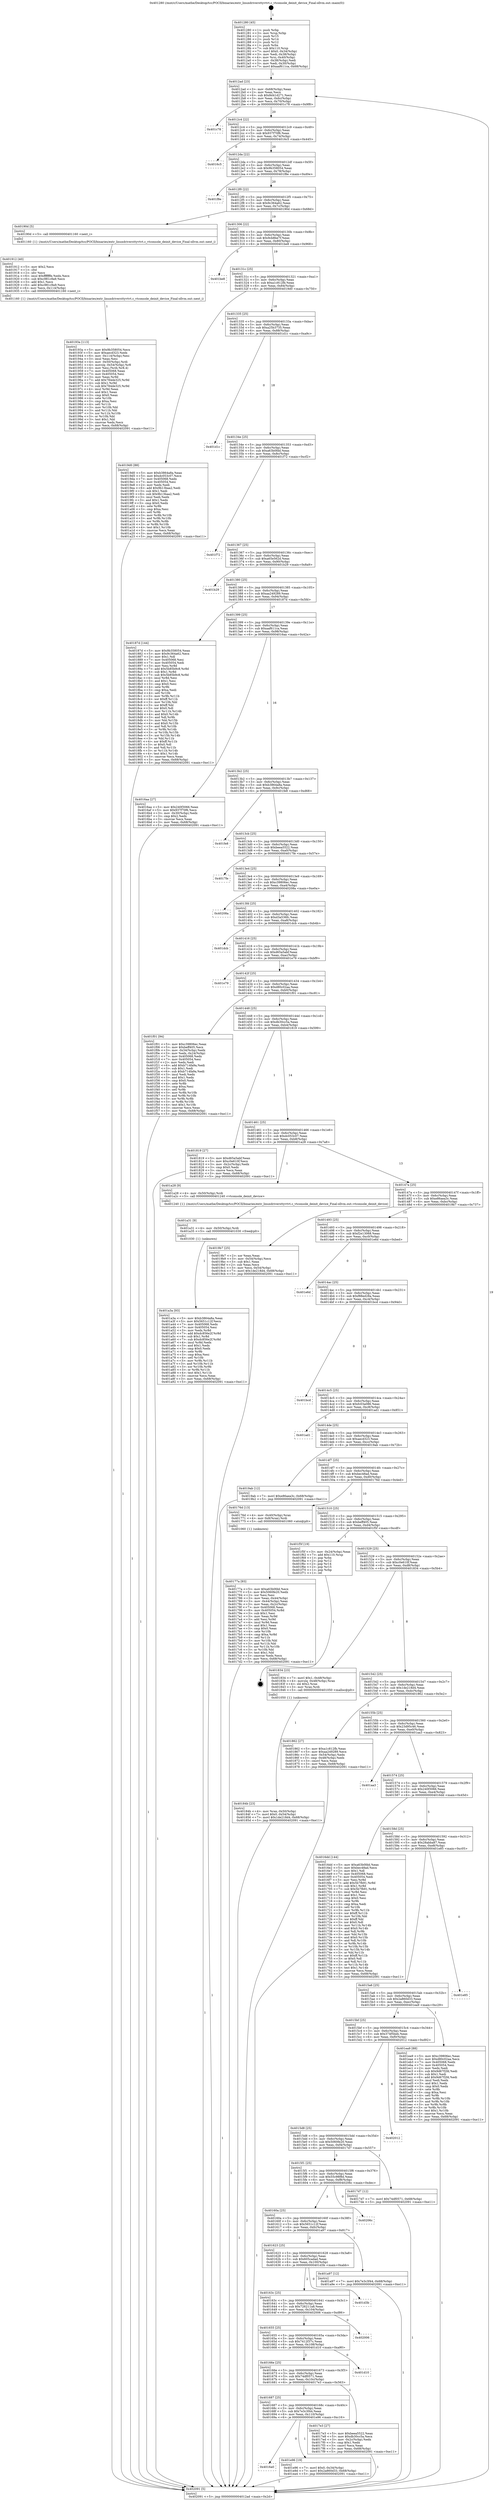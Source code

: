 digraph "0x401280" {
  label = "0x401280 (/mnt/c/Users/mathe/Desktop/tcc/POCII/binaries/extr_linuxdriversttyvtvt.c_vtconsole_deinit_device_Final-ollvm.out::main(0))"
  labelloc = "t"
  node[shape=record]

  Entry [label="",width=0.3,height=0.3,shape=circle,fillcolor=black,style=filled]
  "0x4012ad" [label="{
     0x4012ad [23]\l
     | [instrs]\l
     &nbsp;&nbsp;0x4012ad \<+3\>: mov -0x68(%rbp),%eax\l
     &nbsp;&nbsp;0x4012b0 \<+2\>: mov %eax,%ecx\l
     &nbsp;&nbsp;0x4012b2 \<+6\>: sub $0x8d41d271,%ecx\l
     &nbsp;&nbsp;0x4012b8 \<+3\>: mov %eax,-0x6c(%rbp)\l
     &nbsp;&nbsp;0x4012bb \<+3\>: mov %ecx,-0x70(%rbp)\l
     &nbsp;&nbsp;0x4012be \<+6\>: je 0000000000401c78 \<main+0x9f8\>\l
  }"]
  "0x401c78" [label="{
     0x401c78\l
  }", style=dashed]
  "0x4012c4" [label="{
     0x4012c4 [22]\l
     | [instrs]\l
     &nbsp;&nbsp;0x4012c4 \<+5\>: jmp 00000000004012c9 \<main+0x49\>\l
     &nbsp;&nbsp;0x4012c9 \<+3\>: mov -0x6c(%rbp),%eax\l
     &nbsp;&nbsp;0x4012cc \<+5\>: sub $0x937f70f6,%eax\l
     &nbsp;&nbsp;0x4012d1 \<+3\>: mov %eax,-0x74(%rbp)\l
     &nbsp;&nbsp;0x4012d4 \<+6\>: je 00000000004016c5 \<main+0x445\>\l
  }"]
  Exit [label="",width=0.3,height=0.3,shape=circle,fillcolor=black,style=filled,peripheries=2]
  "0x4016c5" [label="{
     0x4016c5\l
  }", style=dashed]
  "0x4012da" [label="{
     0x4012da [22]\l
     | [instrs]\l
     &nbsp;&nbsp;0x4012da \<+5\>: jmp 00000000004012df \<main+0x5f\>\l
     &nbsp;&nbsp;0x4012df \<+3\>: mov -0x6c(%rbp),%eax\l
     &nbsp;&nbsp;0x4012e2 \<+5\>: sub $0x9b358054,%eax\l
     &nbsp;&nbsp;0x4012e7 \<+3\>: mov %eax,-0x78(%rbp)\l
     &nbsp;&nbsp;0x4012ea \<+6\>: je 0000000000401f8e \<main+0xd0e\>\l
  }"]
  "0x4016a0" [label="{
     0x4016a0\l
  }", style=dashed]
  "0x401f8e" [label="{
     0x401f8e\l
  }", style=dashed]
  "0x4012f0" [label="{
     0x4012f0 [22]\l
     | [instrs]\l
     &nbsp;&nbsp;0x4012f0 \<+5\>: jmp 00000000004012f5 \<main+0x75\>\l
     &nbsp;&nbsp;0x4012f5 \<+3\>: mov -0x6c(%rbp),%eax\l
     &nbsp;&nbsp;0x4012f8 \<+5\>: sub $0x9c364a62,%eax\l
     &nbsp;&nbsp;0x4012fd \<+3\>: mov %eax,-0x7c(%rbp)\l
     &nbsp;&nbsp;0x401300 \<+6\>: je 000000000040190d \<main+0x68d\>\l
  }"]
  "0x401e96" [label="{
     0x401e96 [19]\l
     | [instrs]\l
     &nbsp;&nbsp;0x401e96 \<+7\>: movl $0x0,-0x34(%rbp)\l
     &nbsp;&nbsp;0x401e9d \<+7\>: movl $0x2a860d33,-0x68(%rbp)\l
     &nbsp;&nbsp;0x401ea4 \<+5\>: jmp 0000000000402091 \<main+0xe11\>\l
  }"]
  "0x40190d" [label="{
     0x40190d [5]\l
     | [instrs]\l
     &nbsp;&nbsp;0x40190d \<+5\>: call 0000000000401160 \<next_i\>\l
     | [calls]\l
     &nbsp;&nbsp;0x401160 \{1\} (/mnt/c/Users/mathe/Desktop/tcc/POCII/binaries/extr_linuxdriversttyvtvt.c_vtconsole_deinit_device_Final-ollvm.out::next_i)\l
  }"]
  "0x401306" [label="{
     0x401306 [22]\l
     | [instrs]\l
     &nbsp;&nbsp;0x401306 \<+5\>: jmp 000000000040130b \<main+0x8b\>\l
     &nbsp;&nbsp;0x40130b \<+3\>: mov -0x6c(%rbp),%eax\l
     &nbsp;&nbsp;0x40130e \<+5\>: sub $0x9cb8be7f,%eax\l
     &nbsp;&nbsp;0x401313 \<+3\>: mov %eax,-0x80(%rbp)\l
     &nbsp;&nbsp;0x401316 \<+6\>: je 0000000000401be8 \<main+0x968\>\l
  }"]
  "0x401a3a" [label="{
     0x401a3a [93]\l
     | [instrs]\l
     &nbsp;&nbsp;0x401a3a \<+5\>: mov $0xb3864a8a,%eax\l
     &nbsp;&nbsp;0x401a3f \<+5\>: mov $0x5651c12f,%ecx\l
     &nbsp;&nbsp;0x401a44 \<+7\>: mov 0x405068,%edx\l
     &nbsp;&nbsp;0x401a4b \<+7\>: mov 0x405054,%esi\l
     &nbsp;&nbsp;0x401a52 \<+3\>: mov %edx,%r8d\l
     &nbsp;&nbsp;0x401a55 \<+7\>: add $0xdc856e2f,%r8d\l
     &nbsp;&nbsp;0x401a5c \<+4\>: sub $0x1,%r8d\l
     &nbsp;&nbsp;0x401a60 \<+7\>: sub $0xdc856e2f,%r8d\l
     &nbsp;&nbsp;0x401a67 \<+4\>: imul %r8d,%edx\l
     &nbsp;&nbsp;0x401a6b \<+3\>: and $0x1,%edx\l
     &nbsp;&nbsp;0x401a6e \<+3\>: cmp $0x0,%edx\l
     &nbsp;&nbsp;0x401a71 \<+4\>: sete %r9b\l
     &nbsp;&nbsp;0x401a75 \<+3\>: cmp $0xa,%esi\l
     &nbsp;&nbsp;0x401a78 \<+4\>: setl %r10b\l
     &nbsp;&nbsp;0x401a7c \<+3\>: mov %r9b,%r11b\l
     &nbsp;&nbsp;0x401a7f \<+3\>: and %r10b,%r11b\l
     &nbsp;&nbsp;0x401a82 \<+3\>: xor %r10b,%r9b\l
     &nbsp;&nbsp;0x401a85 \<+3\>: or %r9b,%r11b\l
     &nbsp;&nbsp;0x401a88 \<+4\>: test $0x1,%r11b\l
     &nbsp;&nbsp;0x401a8c \<+3\>: cmovne %ecx,%eax\l
     &nbsp;&nbsp;0x401a8f \<+3\>: mov %eax,-0x68(%rbp)\l
     &nbsp;&nbsp;0x401a92 \<+5\>: jmp 0000000000402091 \<main+0xe11\>\l
  }"]
  "0x401be8" [label="{
     0x401be8\l
  }", style=dashed]
  "0x40131c" [label="{
     0x40131c [25]\l
     | [instrs]\l
     &nbsp;&nbsp;0x40131c \<+5\>: jmp 0000000000401321 \<main+0xa1\>\l
     &nbsp;&nbsp;0x401321 \<+3\>: mov -0x6c(%rbp),%eax\l
     &nbsp;&nbsp;0x401324 \<+5\>: sub $0xa1c812fb,%eax\l
     &nbsp;&nbsp;0x401329 \<+6\>: mov %eax,-0x84(%rbp)\l
     &nbsp;&nbsp;0x40132f \<+6\>: je 00000000004019d0 \<main+0x750\>\l
  }"]
  "0x401a31" [label="{
     0x401a31 [9]\l
     | [instrs]\l
     &nbsp;&nbsp;0x401a31 \<+4\>: mov -0x50(%rbp),%rdi\l
     &nbsp;&nbsp;0x401a35 \<+5\>: call 0000000000401030 \<free@plt\>\l
     | [calls]\l
     &nbsp;&nbsp;0x401030 \{1\} (unknown)\l
  }"]
  "0x4019d0" [label="{
     0x4019d0 [88]\l
     | [instrs]\l
     &nbsp;&nbsp;0x4019d0 \<+5\>: mov $0xb3864a8a,%eax\l
     &nbsp;&nbsp;0x4019d5 \<+5\>: mov $0xdc053c07,%ecx\l
     &nbsp;&nbsp;0x4019da \<+7\>: mov 0x405068,%edx\l
     &nbsp;&nbsp;0x4019e1 \<+7\>: mov 0x405054,%esi\l
     &nbsp;&nbsp;0x4019e8 \<+2\>: mov %edx,%edi\l
     &nbsp;&nbsp;0x4019ea \<+6\>: add $0x9b13baa2,%edi\l
     &nbsp;&nbsp;0x4019f0 \<+3\>: sub $0x1,%edi\l
     &nbsp;&nbsp;0x4019f3 \<+6\>: sub $0x9b13baa2,%edi\l
     &nbsp;&nbsp;0x4019f9 \<+3\>: imul %edi,%edx\l
     &nbsp;&nbsp;0x4019fc \<+3\>: and $0x1,%edx\l
     &nbsp;&nbsp;0x4019ff \<+3\>: cmp $0x0,%edx\l
     &nbsp;&nbsp;0x401a02 \<+4\>: sete %r8b\l
     &nbsp;&nbsp;0x401a06 \<+3\>: cmp $0xa,%esi\l
     &nbsp;&nbsp;0x401a09 \<+4\>: setl %r9b\l
     &nbsp;&nbsp;0x401a0d \<+3\>: mov %r8b,%r10b\l
     &nbsp;&nbsp;0x401a10 \<+3\>: and %r9b,%r10b\l
     &nbsp;&nbsp;0x401a13 \<+3\>: xor %r9b,%r8b\l
     &nbsp;&nbsp;0x401a16 \<+3\>: or %r8b,%r10b\l
     &nbsp;&nbsp;0x401a19 \<+4\>: test $0x1,%r10b\l
     &nbsp;&nbsp;0x401a1d \<+3\>: cmovne %ecx,%eax\l
     &nbsp;&nbsp;0x401a20 \<+3\>: mov %eax,-0x68(%rbp)\l
     &nbsp;&nbsp;0x401a23 \<+5\>: jmp 0000000000402091 \<main+0xe11\>\l
  }"]
  "0x401335" [label="{
     0x401335 [25]\l
     | [instrs]\l
     &nbsp;&nbsp;0x401335 \<+5\>: jmp 000000000040133a \<main+0xba\>\l
     &nbsp;&nbsp;0x40133a \<+3\>: mov -0x6c(%rbp),%eax\l
     &nbsp;&nbsp;0x40133d \<+5\>: sub $0xa25b3735,%eax\l
     &nbsp;&nbsp;0x401342 \<+6\>: mov %eax,-0x88(%rbp)\l
     &nbsp;&nbsp;0x401348 \<+6\>: je 0000000000401d1c \<main+0xa9c\>\l
  }"]
  "0x40193a" [label="{
     0x40193a [113]\l
     | [instrs]\l
     &nbsp;&nbsp;0x40193a \<+5\>: mov $0x9b358054,%ecx\l
     &nbsp;&nbsp;0x40193f \<+5\>: mov $0xaecd323,%edx\l
     &nbsp;&nbsp;0x401944 \<+6\>: mov -0x114(%rbp),%esi\l
     &nbsp;&nbsp;0x40194a \<+3\>: imul %eax,%esi\l
     &nbsp;&nbsp;0x40194d \<+4\>: mov -0x50(%rbp),%rdi\l
     &nbsp;&nbsp;0x401951 \<+4\>: movslq -0x54(%rbp),%r8\l
     &nbsp;&nbsp;0x401955 \<+4\>: mov %esi,(%rdi,%r8,4)\l
     &nbsp;&nbsp;0x401959 \<+7\>: mov 0x405068,%eax\l
     &nbsp;&nbsp;0x401960 \<+7\>: mov 0x405054,%esi\l
     &nbsp;&nbsp;0x401967 \<+3\>: mov %eax,%r9d\l
     &nbsp;&nbsp;0x40196a \<+7\>: add $0x784de325,%r9d\l
     &nbsp;&nbsp;0x401971 \<+4\>: sub $0x1,%r9d\l
     &nbsp;&nbsp;0x401975 \<+7\>: sub $0x784de325,%r9d\l
     &nbsp;&nbsp;0x40197c \<+4\>: imul %r9d,%eax\l
     &nbsp;&nbsp;0x401980 \<+3\>: and $0x1,%eax\l
     &nbsp;&nbsp;0x401983 \<+3\>: cmp $0x0,%eax\l
     &nbsp;&nbsp;0x401986 \<+4\>: sete %r10b\l
     &nbsp;&nbsp;0x40198a \<+3\>: cmp $0xa,%esi\l
     &nbsp;&nbsp;0x40198d \<+4\>: setl %r11b\l
     &nbsp;&nbsp;0x401991 \<+3\>: mov %r10b,%bl\l
     &nbsp;&nbsp;0x401994 \<+3\>: and %r11b,%bl\l
     &nbsp;&nbsp;0x401997 \<+3\>: xor %r11b,%r10b\l
     &nbsp;&nbsp;0x40199a \<+3\>: or %r10b,%bl\l
     &nbsp;&nbsp;0x40199d \<+3\>: test $0x1,%bl\l
     &nbsp;&nbsp;0x4019a0 \<+3\>: cmovne %edx,%ecx\l
     &nbsp;&nbsp;0x4019a3 \<+3\>: mov %ecx,-0x68(%rbp)\l
     &nbsp;&nbsp;0x4019a6 \<+5\>: jmp 0000000000402091 \<main+0xe11\>\l
  }"]
  "0x401d1c" [label="{
     0x401d1c\l
  }", style=dashed]
  "0x40134e" [label="{
     0x40134e [25]\l
     | [instrs]\l
     &nbsp;&nbsp;0x40134e \<+5\>: jmp 0000000000401353 \<main+0xd3\>\l
     &nbsp;&nbsp;0x401353 \<+3\>: mov -0x6c(%rbp),%eax\l
     &nbsp;&nbsp;0x401356 \<+5\>: sub $0xa63b0fdd,%eax\l
     &nbsp;&nbsp;0x40135b \<+6\>: mov %eax,-0x8c(%rbp)\l
     &nbsp;&nbsp;0x401361 \<+6\>: je 0000000000401f72 \<main+0xcf2\>\l
  }"]
  "0x401912" [label="{
     0x401912 [40]\l
     | [instrs]\l
     &nbsp;&nbsp;0x401912 \<+5\>: mov $0x2,%ecx\l
     &nbsp;&nbsp;0x401917 \<+1\>: cltd\l
     &nbsp;&nbsp;0x401918 \<+2\>: idiv %ecx\l
     &nbsp;&nbsp;0x40191a \<+6\>: imul $0xfffffffe,%edx,%ecx\l
     &nbsp;&nbsp;0x401920 \<+6\>: sub $0xc981c9a9,%ecx\l
     &nbsp;&nbsp;0x401926 \<+3\>: add $0x1,%ecx\l
     &nbsp;&nbsp;0x401929 \<+6\>: add $0xc981c9a9,%ecx\l
     &nbsp;&nbsp;0x40192f \<+6\>: mov %ecx,-0x114(%rbp)\l
     &nbsp;&nbsp;0x401935 \<+5\>: call 0000000000401160 \<next_i\>\l
     | [calls]\l
     &nbsp;&nbsp;0x401160 \{1\} (/mnt/c/Users/mathe/Desktop/tcc/POCII/binaries/extr_linuxdriversttyvtvt.c_vtconsole_deinit_device_Final-ollvm.out::next_i)\l
  }"]
  "0x401f72" [label="{
     0x401f72\l
  }", style=dashed]
  "0x401367" [label="{
     0x401367 [25]\l
     | [instrs]\l
     &nbsp;&nbsp;0x401367 \<+5\>: jmp 000000000040136c \<main+0xec\>\l
     &nbsp;&nbsp;0x40136c \<+3\>: mov -0x6c(%rbp),%eax\l
     &nbsp;&nbsp;0x40136f \<+5\>: sub $0xa65e562d,%eax\l
     &nbsp;&nbsp;0x401374 \<+6\>: mov %eax,-0x90(%rbp)\l
     &nbsp;&nbsp;0x40137a \<+6\>: je 0000000000401b29 \<main+0x8a9\>\l
  }"]
  "0x40184b" [label="{
     0x40184b [23]\l
     | [instrs]\l
     &nbsp;&nbsp;0x40184b \<+4\>: mov %rax,-0x50(%rbp)\l
     &nbsp;&nbsp;0x40184f \<+7\>: movl $0x0,-0x54(%rbp)\l
     &nbsp;&nbsp;0x401856 \<+7\>: movl $0x1de218d4,-0x68(%rbp)\l
     &nbsp;&nbsp;0x40185d \<+5\>: jmp 0000000000402091 \<main+0xe11\>\l
  }"]
  "0x401b29" [label="{
     0x401b29\l
  }", style=dashed]
  "0x401380" [label="{
     0x401380 [25]\l
     | [instrs]\l
     &nbsp;&nbsp;0x401380 \<+5\>: jmp 0000000000401385 \<main+0x105\>\l
     &nbsp;&nbsp;0x401385 \<+3\>: mov -0x6c(%rbp),%eax\l
     &nbsp;&nbsp;0x401388 \<+5\>: sub $0xaa249289,%eax\l
     &nbsp;&nbsp;0x40138d \<+6\>: mov %eax,-0x94(%rbp)\l
     &nbsp;&nbsp;0x401393 \<+6\>: je 000000000040187d \<main+0x5fd\>\l
  }"]
  "0x401687" [label="{
     0x401687 [25]\l
     | [instrs]\l
     &nbsp;&nbsp;0x401687 \<+5\>: jmp 000000000040168c \<main+0x40c\>\l
     &nbsp;&nbsp;0x40168c \<+3\>: mov -0x6c(%rbp),%eax\l
     &nbsp;&nbsp;0x40168f \<+5\>: sub $0x7e3c3f44,%eax\l
     &nbsp;&nbsp;0x401694 \<+6\>: mov %eax,-0x110(%rbp)\l
     &nbsp;&nbsp;0x40169a \<+6\>: je 0000000000401e96 \<main+0xc16\>\l
  }"]
  "0x40187d" [label="{
     0x40187d [144]\l
     | [instrs]\l
     &nbsp;&nbsp;0x40187d \<+5\>: mov $0x9b358054,%eax\l
     &nbsp;&nbsp;0x401882 \<+5\>: mov $0x9c364a62,%ecx\l
     &nbsp;&nbsp;0x401887 \<+2\>: mov $0x1,%dl\l
     &nbsp;&nbsp;0x401889 \<+7\>: mov 0x405068,%esi\l
     &nbsp;&nbsp;0x401890 \<+7\>: mov 0x405054,%edi\l
     &nbsp;&nbsp;0x401897 \<+3\>: mov %esi,%r8d\l
     &nbsp;&nbsp;0x40189a \<+7\>: add $0x5b85b9c8,%r8d\l
     &nbsp;&nbsp;0x4018a1 \<+4\>: sub $0x1,%r8d\l
     &nbsp;&nbsp;0x4018a5 \<+7\>: sub $0x5b85b9c8,%r8d\l
     &nbsp;&nbsp;0x4018ac \<+4\>: imul %r8d,%esi\l
     &nbsp;&nbsp;0x4018b0 \<+3\>: and $0x1,%esi\l
     &nbsp;&nbsp;0x4018b3 \<+3\>: cmp $0x0,%esi\l
     &nbsp;&nbsp;0x4018b6 \<+4\>: sete %r9b\l
     &nbsp;&nbsp;0x4018ba \<+3\>: cmp $0xa,%edi\l
     &nbsp;&nbsp;0x4018bd \<+4\>: setl %r10b\l
     &nbsp;&nbsp;0x4018c1 \<+3\>: mov %r9b,%r11b\l
     &nbsp;&nbsp;0x4018c4 \<+4\>: xor $0xff,%r11b\l
     &nbsp;&nbsp;0x4018c8 \<+3\>: mov %r10b,%bl\l
     &nbsp;&nbsp;0x4018cb \<+3\>: xor $0xff,%bl\l
     &nbsp;&nbsp;0x4018ce \<+3\>: xor $0x0,%dl\l
     &nbsp;&nbsp;0x4018d1 \<+3\>: mov %r11b,%r14b\l
     &nbsp;&nbsp;0x4018d4 \<+4\>: and $0x0,%r14b\l
     &nbsp;&nbsp;0x4018d8 \<+3\>: and %dl,%r9b\l
     &nbsp;&nbsp;0x4018db \<+3\>: mov %bl,%r15b\l
     &nbsp;&nbsp;0x4018de \<+4\>: and $0x0,%r15b\l
     &nbsp;&nbsp;0x4018e2 \<+3\>: and %dl,%r10b\l
     &nbsp;&nbsp;0x4018e5 \<+3\>: or %r9b,%r14b\l
     &nbsp;&nbsp;0x4018e8 \<+3\>: or %r10b,%r15b\l
     &nbsp;&nbsp;0x4018eb \<+3\>: xor %r15b,%r14b\l
     &nbsp;&nbsp;0x4018ee \<+3\>: or %bl,%r11b\l
     &nbsp;&nbsp;0x4018f1 \<+4\>: xor $0xff,%r11b\l
     &nbsp;&nbsp;0x4018f5 \<+3\>: or $0x0,%dl\l
     &nbsp;&nbsp;0x4018f8 \<+3\>: and %dl,%r11b\l
     &nbsp;&nbsp;0x4018fb \<+3\>: or %r11b,%r14b\l
     &nbsp;&nbsp;0x4018fe \<+4\>: test $0x1,%r14b\l
     &nbsp;&nbsp;0x401902 \<+3\>: cmovne %ecx,%eax\l
     &nbsp;&nbsp;0x401905 \<+3\>: mov %eax,-0x68(%rbp)\l
     &nbsp;&nbsp;0x401908 \<+5\>: jmp 0000000000402091 \<main+0xe11\>\l
  }"]
  "0x401399" [label="{
     0x401399 [25]\l
     | [instrs]\l
     &nbsp;&nbsp;0x401399 \<+5\>: jmp 000000000040139e \<main+0x11e\>\l
     &nbsp;&nbsp;0x40139e \<+3\>: mov -0x6c(%rbp),%eax\l
     &nbsp;&nbsp;0x4013a1 \<+5\>: sub $0xaaf611ca,%eax\l
     &nbsp;&nbsp;0x4013a6 \<+6\>: mov %eax,-0x98(%rbp)\l
     &nbsp;&nbsp;0x4013ac \<+6\>: je 00000000004016aa \<main+0x42a\>\l
  }"]
  "0x4017e3" [label="{
     0x4017e3 [27]\l
     | [instrs]\l
     &nbsp;&nbsp;0x4017e3 \<+5\>: mov $0xbeea5522,%eax\l
     &nbsp;&nbsp;0x4017e8 \<+5\>: mov $0xdb30cc5a,%ecx\l
     &nbsp;&nbsp;0x4017ed \<+3\>: mov -0x2c(%rbp),%edx\l
     &nbsp;&nbsp;0x4017f0 \<+3\>: cmp $0x1,%edx\l
     &nbsp;&nbsp;0x4017f3 \<+3\>: cmovl %ecx,%eax\l
     &nbsp;&nbsp;0x4017f6 \<+3\>: mov %eax,-0x68(%rbp)\l
     &nbsp;&nbsp;0x4017f9 \<+5\>: jmp 0000000000402091 \<main+0xe11\>\l
  }"]
  "0x4016aa" [label="{
     0x4016aa [27]\l
     | [instrs]\l
     &nbsp;&nbsp;0x4016aa \<+5\>: mov $0x240f3066,%eax\l
     &nbsp;&nbsp;0x4016af \<+5\>: mov $0x937f70f6,%ecx\l
     &nbsp;&nbsp;0x4016b4 \<+3\>: mov -0x30(%rbp),%edx\l
     &nbsp;&nbsp;0x4016b7 \<+3\>: cmp $0x2,%edx\l
     &nbsp;&nbsp;0x4016ba \<+3\>: cmovne %ecx,%eax\l
     &nbsp;&nbsp;0x4016bd \<+3\>: mov %eax,-0x68(%rbp)\l
     &nbsp;&nbsp;0x4016c0 \<+5\>: jmp 0000000000402091 \<main+0xe11\>\l
  }"]
  "0x4013b2" [label="{
     0x4013b2 [25]\l
     | [instrs]\l
     &nbsp;&nbsp;0x4013b2 \<+5\>: jmp 00000000004013b7 \<main+0x137\>\l
     &nbsp;&nbsp;0x4013b7 \<+3\>: mov -0x6c(%rbp),%eax\l
     &nbsp;&nbsp;0x4013ba \<+5\>: sub $0xb3864a8a,%eax\l
     &nbsp;&nbsp;0x4013bf \<+6\>: mov %eax,-0x9c(%rbp)\l
     &nbsp;&nbsp;0x4013c5 \<+6\>: je 0000000000401fe8 \<main+0xd68\>\l
  }"]
  "0x402091" [label="{
     0x402091 [5]\l
     | [instrs]\l
     &nbsp;&nbsp;0x402091 \<+5\>: jmp 00000000004012ad \<main+0x2d\>\l
  }"]
  "0x401280" [label="{
     0x401280 [45]\l
     | [instrs]\l
     &nbsp;&nbsp;0x401280 \<+1\>: push %rbp\l
     &nbsp;&nbsp;0x401281 \<+3\>: mov %rsp,%rbp\l
     &nbsp;&nbsp;0x401284 \<+2\>: push %r15\l
     &nbsp;&nbsp;0x401286 \<+2\>: push %r14\l
     &nbsp;&nbsp;0x401288 \<+2\>: push %r12\l
     &nbsp;&nbsp;0x40128a \<+1\>: push %rbx\l
     &nbsp;&nbsp;0x40128b \<+7\>: sub $0x110,%rsp\l
     &nbsp;&nbsp;0x401292 \<+7\>: movl $0x0,-0x34(%rbp)\l
     &nbsp;&nbsp;0x401299 \<+3\>: mov %edi,-0x38(%rbp)\l
     &nbsp;&nbsp;0x40129c \<+4\>: mov %rsi,-0x40(%rbp)\l
     &nbsp;&nbsp;0x4012a0 \<+3\>: mov -0x38(%rbp),%edi\l
     &nbsp;&nbsp;0x4012a3 \<+3\>: mov %edi,-0x30(%rbp)\l
     &nbsp;&nbsp;0x4012a6 \<+7\>: movl $0xaaf611ca,-0x68(%rbp)\l
  }"]
  "0x40166e" [label="{
     0x40166e [25]\l
     | [instrs]\l
     &nbsp;&nbsp;0x40166e \<+5\>: jmp 0000000000401673 \<main+0x3f3\>\l
     &nbsp;&nbsp;0x401673 \<+3\>: mov -0x6c(%rbp),%eax\l
     &nbsp;&nbsp;0x401676 \<+5\>: sub $0x74df0571,%eax\l
     &nbsp;&nbsp;0x40167b \<+6\>: mov %eax,-0x10c(%rbp)\l
     &nbsp;&nbsp;0x401681 \<+6\>: je 00000000004017e3 \<main+0x563\>\l
  }"]
  "0x401fe8" [label="{
     0x401fe8\l
  }", style=dashed]
  "0x4013cb" [label="{
     0x4013cb [25]\l
     | [instrs]\l
     &nbsp;&nbsp;0x4013cb \<+5\>: jmp 00000000004013d0 \<main+0x150\>\l
     &nbsp;&nbsp;0x4013d0 \<+3\>: mov -0x6c(%rbp),%eax\l
     &nbsp;&nbsp;0x4013d3 \<+5\>: sub $0xbeea5522,%eax\l
     &nbsp;&nbsp;0x4013d8 \<+6\>: mov %eax,-0xa0(%rbp)\l
     &nbsp;&nbsp;0x4013de \<+6\>: je 00000000004017fe \<main+0x57e\>\l
  }"]
  "0x401d10" [label="{
     0x401d10\l
  }", style=dashed]
  "0x4017fe" [label="{
     0x4017fe\l
  }", style=dashed]
  "0x4013e4" [label="{
     0x4013e4 [25]\l
     | [instrs]\l
     &nbsp;&nbsp;0x4013e4 \<+5\>: jmp 00000000004013e9 \<main+0x169\>\l
     &nbsp;&nbsp;0x4013e9 \<+3\>: mov -0x6c(%rbp),%eax\l
     &nbsp;&nbsp;0x4013ec \<+5\>: sub $0xc39806ec,%eax\l
     &nbsp;&nbsp;0x4013f1 \<+6\>: mov %eax,-0xa4(%rbp)\l
     &nbsp;&nbsp;0x4013f7 \<+6\>: je 000000000040208a \<main+0xe0a\>\l
  }"]
  "0x401655" [label="{
     0x401655 [25]\l
     | [instrs]\l
     &nbsp;&nbsp;0x401655 \<+5\>: jmp 000000000040165a \<main+0x3da\>\l
     &nbsp;&nbsp;0x40165a \<+3\>: mov -0x6c(%rbp),%eax\l
     &nbsp;&nbsp;0x40165d \<+5\>: sub $0x7412f37c,%eax\l
     &nbsp;&nbsp;0x401662 \<+6\>: mov %eax,-0x108(%rbp)\l
     &nbsp;&nbsp;0x401668 \<+6\>: je 0000000000401d10 \<main+0xa90\>\l
  }"]
  "0x40208a" [label="{
     0x40208a\l
  }", style=dashed]
  "0x4013fd" [label="{
     0x4013fd [25]\l
     | [instrs]\l
     &nbsp;&nbsp;0x4013fd \<+5\>: jmp 0000000000401402 \<main+0x182\>\l
     &nbsp;&nbsp;0x401402 \<+3\>: mov -0x6c(%rbp),%eax\l
     &nbsp;&nbsp;0x401405 \<+5\>: sub $0xd3a536fc,%eax\l
     &nbsp;&nbsp;0x40140a \<+6\>: mov %eax,-0xa8(%rbp)\l
     &nbsp;&nbsp;0x401410 \<+6\>: je 0000000000401dcb \<main+0xb4b\>\l
  }"]
  "0x402006" [label="{
     0x402006\l
  }", style=dashed]
  "0x401dcb" [label="{
     0x401dcb\l
  }", style=dashed]
  "0x401416" [label="{
     0x401416 [25]\l
     | [instrs]\l
     &nbsp;&nbsp;0x401416 \<+5\>: jmp 000000000040141b \<main+0x19b\>\l
     &nbsp;&nbsp;0x40141b \<+3\>: mov -0x6c(%rbp),%eax\l
     &nbsp;&nbsp;0x40141e \<+5\>: sub $0xd65a5abf,%eax\l
     &nbsp;&nbsp;0x401423 \<+6\>: mov %eax,-0xac(%rbp)\l
     &nbsp;&nbsp;0x401429 \<+6\>: je 0000000000401e79 \<main+0xbf9\>\l
  }"]
  "0x40163c" [label="{
     0x40163c [25]\l
     | [instrs]\l
     &nbsp;&nbsp;0x40163c \<+5\>: jmp 0000000000401641 \<main+0x3c1\>\l
     &nbsp;&nbsp;0x401641 \<+3\>: mov -0x6c(%rbp),%eax\l
     &nbsp;&nbsp;0x401644 \<+5\>: sub $0x726211a8,%eax\l
     &nbsp;&nbsp;0x401649 \<+6\>: mov %eax,-0x104(%rbp)\l
     &nbsp;&nbsp;0x40164f \<+6\>: je 0000000000402006 \<main+0xd86\>\l
  }"]
  "0x401e79" [label="{
     0x401e79\l
  }", style=dashed]
  "0x40142f" [label="{
     0x40142f [25]\l
     | [instrs]\l
     &nbsp;&nbsp;0x40142f \<+5\>: jmp 0000000000401434 \<main+0x1b4\>\l
     &nbsp;&nbsp;0x401434 \<+3\>: mov -0x6c(%rbp),%eax\l
     &nbsp;&nbsp;0x401437 \<+5\>: sub $0xd80c02aa,%eax\l
     &nbsp;&nbsp;0x40143c \<+6\>: mov %eax,-0xb0(%rbp)\l
     &nbsp;&nbsp;0x401442 \<+6\>: je 0000000000401f01 \<main+0xc81\>\l
  }"]
  "0x401d3b" [label="{
     0x401d3b\l
  }", style=dashed]
  "0x401f01" [label="{
     0x401f01 [94]\l
     | [instrs]\l
     &nbsp;&nbsp;0x401f01 \<+5\>: mov $0xc39806ec,%eax\l
     &nbsp;&nbsp;0x401f06 \<+5\>: mov $0xbeff405,%ecx\l
     &nbsp;&nbsp;0x401f0b \<+3\>: mov -0x34(%rbp),%edx\l
     &nbsp;&nbsp;0x401f0e \<+3\>: mov %edx,-0x24(%rbp)\l
     &nbsp;&nbsp;0x401f11 \<+7\>: mov 0x405068,%edx\l
     &nbsp;&nbsp;0x401f18 \<+7\>: mov 0x405054,%esi\l
     &nbsp;&nbsp;0x401f1f \<+2\>: mov %edx,%edi\l
     &nbsp;&nbsp;0x401f21 \<+6\>: add $0xb714fa9a,%edi\l
     &nbsp;&nbsp;0x401f27 \<+3\>: sub $0x1,%edi\l
     &nbsp;&nbsp;0x401f2a \<+6\>: sub $0xb714fa9a,%edi\l
     &nbsp;&nbsp;0x401f30 \<+3\>: imul %edi,%edx\l
     &nbsp;&nbsp;0x401f33 \<+3\>: and $0x1,%edx\l
     &nbsp;&nbsp;0x401f36 \<+3\>: cmp $0x0,%edx\l
     &nbsp;&nbsp;0x401f39 \<+4\>: sete %r8b\l
     &nbsp;&nbsp;0x401f3d \<+3\>: cmp $0xa,%esi\l
     &nbsp;&nbsp;0x401f40 \<+4\>: setl %r9b\l
     &nbsp;&nbsp;0x401f44 \<+3\>: mov %r8b,%r10b\l
     &nbsp;&nbsp;0x401f47 \<+3\>: and %r9b,%r10b\l
     &nbsp;&nbsp;0x401f4a \<+3\>: xor %r9b,%r8b\l
     &nbsp;&nbsp;0x401f4d \<+3\>: or %r8b,%r10b\l
     &nbsp;&nbsp;0x401f50 \<+4\>: test $0x1,%r10b\l
     &nbsp;&nbsp;0x401f54 \<+3\>: cmovne %ecx,%eax\l
     &nbsp;&nbsp;0x401f57 \<+3\>: mov %eax,-0x68(%rbp)\l
     &nbsp;&nbsp;0x401f5a \<+5\>: jmp 0000000000402091 \<main+0xe11\>\l
  }"]
  "0x401448" [label="{
     0x401448 [25]\l
     | [instrs]\l
     &nbsp;&nbsp;0x401448 \<+5\>: jmp 000000000040144d \<main+0x1cd\>\l
     &nbsp;&nbsp;0x40144d \<+3\>: mov -0x6c(%rbp),%eax\l
     &nbsp;&nbsp;0x401450 \<+5\>: sub $0xdb30cc5a,%eax\l
     &nbsp;&nbsp;0x401455 \<+6\>: mov %eax,-0xb4(%rbp)\l
     &nbsp;&nbsp;0x40145b \<+6\>: je 0000000000401819 \<main+0x599\>\l
  }"]
  "0x401623" [label="{
     0x401623 [25]\l
     | [instrs]\l
     &nbsp;&nbsp;0x401623 \<+5\>: jmp 0000000000401628 \<main+0x3a8\>\l
     &nbsp;&nbsp;0x401628 \<+3\>: mov -0x6c(%rbp),%eax\l
     &nbsp;&nbsp;0x40162b \<+5\>: sub $0x605cadad,%eax\l
     &nbsp;&nbsp;0x401630 \<+6\>: mov %eax,-0x100(%rbp)\l
     &nbsp;&nbsp;0x401636 \<+6\>: je 0000000000401d3b \<main+0xabb\>\l
  }"]
  "0x401819" [label="{
     0x401819 [27]\l
     | [instrs]\l
     &nbsp;&nbsp;0x401819 \<+5\>: mov $0xd65a5abf,%eax\l
     &nbsp;&nbsp;0x40181e \<+5\>: mov $0xc0e610f,%ecx\l
     &nbsp;&nbsp;0x401823 \<+3\>: mov -0x2c(%rbp),%edx\l
     &nbsp;&nbsp;0x401826 \<+3\>: cmp $0x0,%edx\l
     &nbsp;&nbsp;0x401829 \<+3\>: cmove %ecx,%eax\l
     &nbsp;&nbsp;0x40182c \<+3\>: mov %eax,-0x68(%rbp)\l
     &nbsp;&nbsp;0x40182f \<+5\>: jmp 0000000000402091 \<main+0xe11\>\l
  }"]
  "0x401461" [label="{
     0x401461 [25]\l
     | [instrs]\l
     &nbsp;&nbsp;0x401461 \<+5\>: jmp 0000000000401466 \<main+0x1e6\>\l
     &nbsp;&nbsp;0x401466 \<+3\>: mov -0x6c(%rbp),%eax\l
     &nbsp;&nbsp;0x401469 \<+5\>: sub $0xdc053c07,%eax\l
     &nbsp;&nbsp;0x40146e \<+6\>: mov %eax,-0xb8(%rbp)\l
     &nbsp;&nbsp;0x401474 \<+6\>: je 0000000000401a28 \<main+0x7a8\>\l
  }"]
  "0x401a97" [label="{
     0x401a97 [12]\l
     | [instrs]\l
     &nbsp;&nbsp;0x401a97 \<+7\>: movl $0x7e3c3f44,-0x68(%rbp)\l
     &nbsp;&nbsp;0x401a9e \<+5\>: jmp 0000000000402091 \<main+0xe11\>\l
  }"]
  "0x401a28" [label="{
     0x401a28 [9]\l
     | [instrs]\l
     &nbsp;&nbsp;0x401a28 \<+4\>: mov -0x50(%rbp),%rdi\l
     &nbsp;&nbsp;0x401a2c \<+5\>: call 0000000000401240 \<vtconsole_deinit_device\>\l
     | [calls]\l
     &nbsp;&nbsp;0x401240 \{1\} (/mnt/c/Users/mathe/Desktop/tcc/POCII/binaries/extr_linuxdriversttyvtvt.c_vtconsole_deinit_device_Final-ollvm.out::vtconsole_deinit_device)\l
  }"]
  "0x40147a" [label="{
     0x40147a [25]\l
     | [instrs]\l
     &nbsp;&nbsp;0x40147a \<+5\>: jmp 000000000040147f \<main+0x1ff\>\l
     &nbsp;&nbsp;0x40147f \<+3\>: mov -0x6c(%rbp),%eax\l
     &nbsp;&nbsp;0x401482 \<+5\>: sub $0xe86aea3c,%eax\l
     &nbsp;&nbsp;0x401487 \<+6\>: mov %eax,-0xbc(%rbp)\l
     &nbsp;&nbsp;0x40148d \<+6\>: je 00000000004019b7 \<main+0x737\>\l
  }"]
  "0x40160a" [label="{
     0x40160a [25]\l
     | [instrs]\l
     &nbsp;&nbsp;0x40160a \<+5\>: jmp 000000000040160f \<main+0x38f\>\l
     &nbsp;&nbsp;0x40160f \<+3\>: mov -0x6c(%rbp),%eax\l
     &nbsp;&nbsp;0x401612 \<+5\>: sub $0x5651c12f,%eax\l
     &nbsp;&nbsp;0x401617 \<+6\>: mov %eax,-0xfc(%rbp)\l
     &nbsp;&nbsp;0x40161d \<+6\>: je 0000000000401a97 \<main+0x817\>\l
  }"]
  "0x4019b7" [label="{
     0x4019b7 [25]\l
     | [instrs]\l
     &nbsp;&nbsp;0x4019b7 \<+2\>: xor %eax,%eax\l
     &nbsp;&nbsp;0x4019b9 \<+3\>: mov -0x54(%rbp),%ecx\l
     &nbsp;&nbsp;0x4019bc \<+3\>: sub $0x1,%eax\l
     &nbsp;&nbsp;0x4019bf \<+2\>: sub %eax,%ecx\l
     &nbsp;&nbsp;0x4019c1 \<+3\>: mov %ecx,-0x54(%rbp)\l
     &nbsp;&nbsp;0x4019c4 \<+7\>: movl $0x1de218d4,-0x68(%rbp)\l
     &nbsp;&nbsp;0x4019cb \<+5\>: jmp 0000000000402091 \<main+0xe11\>\l
  }"]
  "0x401493" [label="{
     0x401493 [25]\l
     | [instrs]\l
     &nbsp;&nbsp;0x401493 \<+5\>: jmp 0000000000401498 \<main+0x218\>\l
     &nbsp;&nbsp;0x401498 \<+3\>: mov -0x6c(%rbp),%eax\l
     &nbsp;&nbsp;0x40149b \<+5\>: sub $0xf2e13068,%eax\l
     &nbsp;&nbsp;0x4014a0 \<+6\>: mov %eax,-0xc0(%rbp)\l
     &nbsp;&nbsp;0x4014a6 \<+6\>: je 0000000000401e6d \<main+0xbed\>\l
  }"]
  "0x40206c" [label="{
     0x40206c\l
  }", style=dashed]
  "0x401e6d" [label="{
     0x401e6d\l
  }", style=dashed]
  "0x4014ac" [label="{
     0x4014ac [25]\l
     | [instrs]\l
     &nbsp;&nbsp;0x4014ac \<+5\>: jmp 00000000004014b1 \<main+0x231\>\l
     &nbsp;&nbsp;0x4014b1 \<+3\>: mov -0x6c(%rbp),%eax\l
     &nbsp;&nbsp;0x4014b4 \<+5\>: sub $0xf88ed28a,%eax\l
     &nbsp;&nbsp;0x4014b9 \<+6\>: mov %eax,-0xc4(%rbp)\l
     &nbsp;&nbsp;0x4014bf \<+6\>: je 0000000000401bcd \<main+0x94d\>\l
  }"]
  "0x4015f1" [label="{
     0x4015f1 [25]\l
     | [instrs]\l
     &nbsp;&nbsp;0x4015f1 \<+5\>: jmp 00000000004015f6 \<main+0x376\>\l
     &nbsp;&nbsp;0x4015f6 \<+3\>: mov -0x6c(%rbp),%eax\l
     &nbsp;&nbsp;0x4015f9 \<+5\>: sub $0x55c98f8d,%eax\l
     &nbsp;&nbsp;0x4015fe \<+6\>: mov %eax,-0xf8(%rbp)\l
     &nbsp;&nbsp;0x401604 \<+6\>: je 000000000040206c \<main+0xdec\>\l
  }"]
  "0x401bcd" [label="{
     0x401bcd\l
  }", style=dashed]
  "0x4014c5" [label="{
     0x4014c5 [25]\l
     | [instrs]\l
     &nbsp;&nbsp;0x4014c5 \<+5\>: jmp 00000000004014ca \<main+0x24a\>\l
     &nbsp;&nbsp;0x4014ca \<+3\>: mov -0x6c(%rbp),%eax\l
     &nbsp;&nbsp;0x4014cd \<+5\>: sub $0xfc03a086,%eax\l
     &nbsp;&nbsp;0x4014d2 \<+6\>: mov %eax,-0xc8(%rbp)\l
     &nbsp;&nbsp;0x4014d8 \<+6\>: je 0000000000401ad1 \<main+0x851\>\l
  }"]
  "0x4017d7" [label="{
     0x4017d7 [12]\l
     | [instrs]\l
     &nbsp;&nbsp;0x4017d7 \<+7\>: movl $0x74df0571,-0x68(%rbp)\l
     &nbsp;&nbsp;0x4017de \<+5\>: jmp 0000000000402091 \<main+0xe11\>\l
  }"]
  "0x401ad1" [label="{
     0x401ad1\l
  }", style=dashed]
  "0x4014de" [label="{
     0x4014de [25]\l
     | [instrs]\l
     &nbsp;&nbsp;0x4014de \<+5\>: jmp 00000000004014e3 \<main+0x263\>\l
     &nbsp;&nbsp;0x4014e3 \<+3\>: mov -0x6c(%rbp),%eax\l
     &nbsp;&nbsp;0x4014e6 \<+5\>: sub $0xaecd323,%eax\l
     &nbsp;&nbsp;0x4014eb \<+6\>: mov %eax,-0xcc(%rbp)\l
     &nbsp;&nbsp;0x4014f1 \<+6\>: je 00000000004019ab \<main+0x72b\>\l
  }"]
  "0x4015d8" [label="{
     0x4015d8 [25]\l
     | [instrs]\l
     &nbsp;&nbsp;0x4015d8 \<+5\>: jmp 00000000004015dd \<main+0x35d\>\l
     &nbsp;&nbsp;0x4015dd \<+3\>: mov -0x6c(%rbp),%eax\l
     &nbsp;&nbsp;0x4015e0 \<+5\>: sub $0x5060fe20,%eax\l
     &nbsp;&nbsp;0x4015e5 \<+6\>: mov %eax,-0xf4(%rbp)\l
     &nbsp;&nbsp;0x4015eb \<+6\>: je 00000000004017d7 \<main+0x557\>\l
  }"]
  "0x4019ab" [label="{
     0x4019ab [12]\l
     | [instrs]\l
     &nbsp;&nbsp;0x4019ab \<+7\>: movl $0xe86aea3c,-0x68(%rbp)\l
     &nbsp;&nbsp;0x4019b2 \<+5\>: jmp 0000000000402091 \<main+0xe11\>\l
  }"]
  "0x4014f7" [label="{
     0x4014f7 [25]\l
     | [instrs]\l
     &nbsp;&nbsp;0x4014f7 \<+5\>: jmp 00000000004014fc \<main+0x27c\>\l
     &nbsp;&nbsp;0x4014fc \<+3\>: mov -0x6c(%rbp),%eax\l
     &nbsp;&nbsp;0x4014ff \<+5\>: sub $0xbec48ad,%eax\l
     &nbsp;&nbsp;0x401504 \<+6\>: mov %eax,-0xd0(%rbp)\l
     &nbsp;&nbsp;0x40150a \<+6\>: je 000000000040176d \<main+0x4ed\>\l
  }"]
  "0x402012" [label="{
     0x402012\l
  }", style=dashed]
  "0x40176d" [label="{
     0x40176d [13]\l
     | [instrs]\l
     &nbsp;&nbsp;0x40176d \<+4\>: mov -0x40(%rbp),%rax\l
     &nbsp;&nbsp;0x401771 \<+4\>: mov 0x8(%rax),%rdi\l
     &nbsp;&nbsp;0x401775 \<+5\>: call 0000000000401060 \<atoi@plt\>\l
     | [calls]\l
     &nbsp;&nbsp;0x401060 \{1\} (unknown)\l
  }"]
  "0x401510" [label="{
     0x401510 [25]\l
     | [instrs]\l
     &nbsp;&nbsp;0x401510 \<+5\>: jmp 0000000000401515 \<main+0x295\>\l
     &nbsp;&nbsp;0x401515 \<+3\>: mov -0x6c(%rbp),%eax\l
     &nbsp;&nbsp;0x401518 \<+5\>: sub $0xbeff405,%eax\l
     &nbsp;&nbsp;0x40151d \<+6\>: mov %eax,-0xd4(%rbp)\l
     &nbsp;&nbsp;0x401523 \<+6\>: je 0000000000401f5f \<main+0xcdf\>\l
  }"]
  "0x4015bf" [label="{
     0x4015bf [25]\l
     | [instrs]\l
     &nbsp;&nbsp;0x4015bf \<+5\>: jmp 00000000004015c4 \<main+0x344\>\l
     &nbsp;&nbsp;0x4015c4 \<+3\>: mov -0x6c(%rbp),%eax\l
     &nbsp;&nbsp;0x4015c7 \<+5\>: sub $0x374f5beb,%eax\l
     &nbsp;&nbsp;0x4015cc \<+6\>: mov %eax,-0xf0(%rbp)\l
     &nbsp;&nbsp;0x4015d2 \<+6\>: je 0000000000402012 \<main+0xd92\>\l
  }"]
  "0x401f5f" [label="{
     0x401f5f [19]\l
     | [instrs]\l
     &nbsp;&nbsp;0x401f5f \<+3\>: mov -0x24(%rbp),%eax\l
     &nbsp;&nbsp;0x401f62 \<+7\>: add $0x110,%rsp\l
     &nbsp;&nbsp;0x401f69 \<+1\>: pop %rbx\l
     &nbsp;&nbsp;0x401f6a \<+2\>: pop %r12\l
     &nbsp;&nbsp;0x401f6c \<+2\>: pop %r14\l
     &nbsp;&nbsp;0x401f6e \<+2\>: pop %r15\l
     &nbsp;&nbsp;0x401f70 \<+1\>: pop %rbp\l
     &nbsp;&nbsp;0x401f71 \<+1\>: ret\l
  }"]
  "0x401529" [label="{
     0x401529 [25]\l
     | [instrs]\l
     &nbsp;&nbsp;0x401529 \<+5\>: jmp 000000000040152e \<main+0x2ae\>\l
     &nbsp;&nbsp;0x40152e \<+3\>: mov -0x6c(%rbp),%eax\l
     &nbsp;&nbsp;0x401531 \<+5\>: sub $0xc0e610f,%eax\l
     &nbsp;&nbsp;0x401536 \<+6\>: mov %eax,-0xd8(%rbp)\l
     &nbsp;&nbsp;0x40153c \<+6\>: je 0000000000401834 \<main+0x5b4\>\l
  }"]
  "0x401ea9" [label="{
     0x401ea9 [88]\l
     | [instrs]\l
     &nbsp;&nbsp;0x401ea9 \<+5\>: mov $0xc39806ec,%eax\l
     &nbsp;&nbsp;0x401eae \<+5\>: mov $0xd80c02aa,%ecx\l
     &nbsp;&nbsp;0x401eb3 \<+7\>: mov 0x405068,%edx\l
     &nbsp;&nbsp;0x401eba \<+7\>: mov 0x405054,%esi\l
     &nbsp;&nbsp;0x401ec1 \<+2\>: mov %edx,%edi\l
     &nbsp;&nbsp;0x401ec3 \<+6\>: sub $0x9d67f2fd,%edi\l
     &nbsp;&nbsp;0x401ec9 \<+3\>: sub $0x1,%edi\l
     &nbsp;&nbsp;0x401ecc \<+6\>: add $0x9d67f2fd,%edi\l
     &nbsp;&nbsp;0x401ed2 \<+3\>: imul %edi,%edx\l
     &nbsp;&nbsp;0x401ed5 \<+3\>: and $0x1,%edx\l
     &nbsp;&nbsp;0x401ed8 \<+3\>: cmp $0x0,%edx\l
     &nbsp;&nbsp;0x401edb \<+4\>: sete %r8b\l
     &nbsp;&nbsp;0x401edf \<+3\>: cmp $0xa,%esi\l
     &nbsp;&nbsp;0x401ee2 \<+4\>: setl %r9b\l
     &nbsp;&nbsp;0x401ee6 \<+3\>: mov %r8b,%r10b\l
     &nbsp;&nbsp;0x401ee9 \<+3\>: and %r9b,%r10b\l
     &nbsp;&nbsp;0x401eec \<+3\>: xor %r9b,%r8b\l
     &nbsp;&nbsp;0x401eef \<+3\>: or %r8b,%r10b\l
     &nbsp;&nbsp;0x401ef2 \<+4\>: test $0x1,%r10b\l
     &nbsp;&nbsp;0x401ef6 \<+3\>: cmovne %ecx,%eax\l
     &nbsp;&nbsp;0x401ef9 \<+3\>: mov %eax,-0x68(%rbp)\l
     &nbsp;&nbsp;0x401efc \<+5\>: jmp 0000000000402091 \<main+0xe11\>\l
  }"]
  "0x401834" [label="{
     0x401834 [23]\l
     | [instrs]\l
     &nbsp;&nbsp;0x401834 \<+7\>: movl $0x1,-0x48(%rbp)\l
     &nbsp;&nbsp;0x40183b \<+4\>: movslq -0x48(%rbp),%rax\l
     &nbsp;&nbsp;0x40183f \<+4\>: shl $0x2,%rax\l
     &nbsp;&nbsp;0x401843 \<+3\>: mov %rax,%rdi\l
     &nbsp;&nbsp;0x401846 \<+5\>: call 0000000000401050 \<malloc@plt\>\l
     | [calls]\l
     &nbsp;&nbsp;0x401050 \{1\} (unknown)\l
  }"]
  "0x401542" [label="{
     0x401542 [25]\l
     | [instrs]\l
     &nbsp;&nbsp;0x401542 \<+5\>: jmp 0000000000401547 \<main+0x2c7\>\l
     &nbsp;&nbsp;0x401547 \<+3\>: mov -0x6c(%rbp),%eax\l
     &nbsp;&nbsp;0x40154a \<+5\>: sub $0x1de218d4,%eax\l
     &nbsp;&nbsp;0x40154f \<+6\>: mov %eax,-0xdc(%rbp)\l
     &nbsp;&nbsp;0x401555 \<+6\>: je 0000000000401862 \<main+0x5e2\>\l
  }"]
  "0x4015a6" [label="{
     0x4015a6 [25]\l
     | [instrs]\l
     &nbsp;&nbsp;0x4015a6 \<+5\>: jmp 00000000004015ab \<main+0x32b\>\l
     &nbsp;&nbsp;0x4015ab \<+3\>: mov -0x6c(%rbp),%eax\l
     &nbsp;&nbsp;0x4015ae \<+5\>: sub $0x2a860d33,%eax\l
     &nbsp;&nbsp;0x4015b3 \<+6\>: mov %eax,-0xec(%rbp)\l
     &nbsp;&nbsp;0x4015b9 \<+6\>: je 0000000000401ea9 \<main+0xc29\>\l
  }"]
  "0x401862" [label="{
     0x401862 [27]\l
     | [instrs]\l
     &nbsp;&nbsp;0x401862 \<+5\>: mov $0xa1c812fb,%eax\l
     &nbsp;&nbsp;0x401867 \<+5\>: mov $0xaa249289,%ecx\l
     &nbsp;&nbsp;0x40186c \<+3\>: mov -0x54(%rbp),%edx\l
     &nbsp;&nbsp;0x40186f \<+3\>: cmp -0x48(%rbp),%edx\l
     &nbsp;&nbsp;0x401872 \<+3\>: cmovl %ecx,%eax\l
     &nbsp;&nbsp;0x401875 \<+3\>: mov %eax,-0x68(%rbp)\l
     &nbsp;&nbsp;0x401878 \<+5\>: jmp 0000000000402091 \<main+0xe11\>\l
  }"]
  "0x40155b" [label="{
     0x40155b [25]\l
     | [instrs]\l
     &nbsp;&nbsp;0x40155b \<+5\>: jmp 0000000000401560 \<main+0x2e0\>\l
     &nbsp;&nbsp;0x401560 \<+3\>: mov -0x6c(%rbp),%eax\l
     &nbsp;&nbsp;0x401563 \<+5\>: sub $0x23d95c46,%eax\l
     &nbsp;&nbsp;0x401568 \<+6\>: mov %eax,-0xe0(%rbp)\l
     &nbsp;&nbsp;0x40156e \<+6\>: je 0000000000401aa3 \<main+0x823\>\l
  }"]
  "0x401e85" [label="{
     0x401e85\l
  }", style=dashed]
  "0x401aa3" [label="{
     0x401aa3\l
  }", style=dashed]
  "0x401574" [label="{
     0x401574 [25]\l
     | [instrs]\l
     &nbsp;&nbsp;0x401574 \<+5\>: jmp 0000000000401579 \<main+0x2f9\>\l
     &nbsp;&nbsp;0x401579 \<+3\>: mov -0x6c(%rbp),%eax\l
     &nbsp;&nbsp;0x40157c \<+5\>: sub $0x240f3066,%eax\l
     &nbsp;&nbsp;0x401581 \<+6\>: mov %eax,-0xe4(%rbp)\l
     &nbsp;&nbsp;0x401587 \<+6\>: je 00000000004016dd \<main+0x45d\>\l
  }"]
  "0x40177a" [label="{
     0x40177a [93]\l
     | [instrs]\l
     &nbsp;&nbsp;0x40177a \<+5\>: mov $0xa63b0fdd,%ecx\l
     &nbsp;&nbsp;0x40177f \<+5\>: mov $0x5060fe20,%edx\l
     &nbsp;&nbsp;0x401784 \<+2\>: xor %esi,%esi\l
     &nbsp;&nbsp;0x401786 \<+3\>: mov %eax,-0x44(%rbp)\l
     &nbsp;&nbsp;0x401789 \<+3\>: mov -0x44(%rbp),%eax\l
     &nbsp;&nbsp;0x40178c \<+3\>: mov %eax,-0x2c(%rbp)\l
     &nbsp;&nbsp;0x40178f \<+7\>: mov 0x405068,%eax\l
     &nbsp;&nbsp;0x401796 \<+8\>: mov 0x405054,%r8d\l
     &nbsp;&nbsp;0x40179e \<+3\>: sub $0x1,%esi\l
     &nbsp;&nbsp;0x4017a1 \<+3\>: mov %eax,%r9d\l
     &nbsp;&nbsp;0x4017a4 \<+3\>: add %esi,%r9d\l
     &nbsp;&nbsp;0x4017a7 \<+4\>: imul %r9d,%eax\l
     &nbsp;&nbsp;0x4017ab \<+3\>: and $0x1,%eax\l
     &nbsp;&nbsp;0x4017ae \<+3\>: cmp $0x0,%eax\l
     &nbsp;&nbsp;0x4017b1 \<+4\>: sete %r10b\l
     &nbsp;&nbsp;0x4017b5 \<+4\>: cmp $0xa,%r8d\l
     &nbsp;&nbsp;0x4017b9 \<+4\>: setl %r11b\l
     &nbsp;&nbsp;0x4017bd \<+3\>: mov %r10b,%bl\l
     &nbsp;&nbsp;0x4017c0 \<+3\>: and %r11b,%bl\l
     &nbsp;&nbsp;0x4017c3 \<+3\>: xor %r11b,%r10b\l
     &nbsp;&nbsp;0x4017c6 \<+3\>: or %r10b,%bl\l
     &nbsp;&nbsp;0x4017c9 \<+3\>: test $0x1,%bl\l
     &nbsp;&nbsp;0x4017cc \<+3\>: cmovne %edx,%ecx\l
     &nbsp;&nbsp;0x4017cf \<+3\>: mov %ecx,-0x68(%rbp)\l
     &nbsp;&nbsp;0x4017d2 \<+5\>: jmp 0000000000402091 \<main+0xe11\>\l
  }"]
  "0x4016dd" [label="{
     0x4016dd [144]\l
     | [instrs]\l
     &nbsp;&nbsp;0x4016dd \<+5\>: mov $0xa63b0fdd,%eax\l
     &nbsp;&nbsp;0x4016e2 \<+5\>: mov $0xbec48ad,%ecx\l
     &nbsp;&nbsp;0x4016e7 \<+2\>: mov $0x1,%dl\l
     &nbsp;&nbsp;0x4016e9 \<+7\>: mov 0x405068,%esi\l
     &nbsp;&nbsp;0x4016f0 \<+7\>: mov 0x405054,%edi\l
     &nbsp;&nbsp;0x4016f7 \<+3\>: mov %esi,%r8d\l
     &nbsp;&nbsp;0x4016fa \<+7\>: add $0x5b7fb91,%r8d\l
     &nbsp;&nbsp;0x401701 \<+4\>: sub $0x1,%r8d\l
     &nbsp;&nbsp;0x401705 \<+7\>: sub $0x5b7fb91,%r8d\l
     &nbsp;&nbsp;0x40170c \<+4\>: imul %r8d,%esi\l
     &nbsp;&nbsp;0x401710 \<+3\>: and $0x1,%esi\l
     &nbsp;&nbsp;0x401713 \<+3\>: cmp $0x0,%esi\l
     &nbsp;&nbsp;0x401716 \<+4\>: sete %r9b\l
     &nbsp;&nbsp;0x40171a \<+3\>: cmp $0xa,%edi\l
     &nbsp;&nbsp;0x40171d \<+4\>: setl %r10b\l
     &nbsp;&nbsp;0x401721 \<+3\>: mov %r9b,%r11b\l
     &nbsp;&nbsp;0x401724 \<+4\>: xor $0xff,%r11b\l
     &nbsp;&nbsp;0x401728 \<+3\>: mov %r10b,%bl\l
     &nbsp;&nbsp;0x40172b \<+3\>: xor $0xff,%bl\l
     &nbsp;&nbsp;0x40172e \<+3\>: xor $0x0,%dl\l
     &nbsp;&nbsp;0x401731 \<+3\>: mov %r11b,%r14b\l
     &nbsp;&nbsp;0x401734 \<+4\>: and $0x0,%r14b\l
     &nbsp;&nbsp;0x401738 \<+3\>: and %dl,%r9b\l
     &nbsp;&nbsp;0x40173b \<+3\>: mov %bl,%r15b\l
     &nbsp;&nbsp;0x40173e \<+4\>: and $0x0,%r15b\l
     &nbsp;&nbsp;0x401742 \<+3\>: and %dl,%r10b\l
     &nbsp;&nbsp;0x401745 \<+3\>: or %r9b,%r14b\l
     &nbsp;&nbsp;0x401748 \<+3\>: or %r10b,%r15b\l
     &nbsp;&nbsp;0x40174b \<+3\>: xor %r15b,%r14b\l
     &nbsp;&nbsp;0x40174e \<+3\>: or %bl,%r11b\l
     &nbsp;&nbsp;0x401751 \<+4\>: xor $0xff,%r11b\l
     &nbsp;&nbsp;0x401755 \<+3\>: or $0x0,%dl\l
     &nbsp;&nbsp;0x401758 \<+3\>: and %dl,%r11b\l
     &nbsp;&nbsp;0x40175b \<+3\>: or %r11b,%r14b\l
     &nbsp;&nbsp;0x40175e \<+4\>: test $0x1,%r14b\l
     &nbsp;&nbsp;0x401762 \<+3\>: cmovne %ecx,%eax\l
     &nbsp;&nbsp;0x401765 \<+3\>: mov %eax,-0x68(%rbp)\l
     &nbsp;&nbsp;0x401768 \<+5\>: jmp 0000000000402091 \<main+0xe11\>\l
  }"]
  "0x40158d" [label="{
     0x40158d [25]\l
     | [instrs]\l
     &nbsp;&nbsp;0x40158d \<+5\>: jmp 0000000000401592 \<main+0x312\>\l
     &nbsp;&nbsp;0x401592 \<+3\>: mov -0x6c(%rbp),%eax\l
     &nbsp;&nbsp;0x401595 \<+5\>: sub $0x28abba87,%eax\l
     &nbsp;&nbsp;0x40159a \<+6\>: mov %eax,-0xe8(%rbp)\l
     &nbsp;&nbsp;0x4015a0 \<+6\>: je 0000000000401e85 \<main+0xc05\>\l
  }"]
  Entry -> "0x401280" [label=" 1"]
  "0x4012ad" -> "0x401c78" [label=" 0"]
  "0x4012ad" -> "0x4012c4" [label=" 20"]
  "0x401f5f" -> Exit [label=" 1"]
  "0x4012c4" -> "0x4016c5" [label=" 0"]
  "0x4012c4" -> "0x4012da" [label=" 20"]
  "0x401f01" -> "0x402091" [label=" 1"]
  "0x4012da" -> "0x401f8e" [label=" 0"]
  "0x4012da" -> "0x4012f0" [label=" 20"]
  "0x401ea9" -> "0x402091" [label=" 1"]
  "0x4012f0" -> "0x40190d" [label=" 1"]
  "0x4012f0" -> "0x401306" [label=" 19"]
  "0x401e96" -> "0x402091" [label=" 1"]
  "0x401306" -> "0x401be8" [label=" 0"]
  "0x401306" -> "0x40131c" [label=" 19"]
  "0x401687" -> "0x401e96" [label=" 1"]
  "0x40131c" -> "0x4019d0" [label=" 1"]
  "0x40131c" -> "0x401335" [label=" 18"]
  "0x401687" -> "0x4016a0" [label=" 0"]
  "0x401335" -> "0x401d1c" [label=" 0"]
  "0x401335" -> "0x40134e" [label=" 18"]
  "0x401a97" -> "0x402091" [label=" 1"]
  "0x40134e" -> "0x401f72" [label=" 0"]
  "0x40134e" -> "0x401367" [label=" 18"]
  "0x401a3a" -> "0x402091" [label=" 1"]
  "0x401367" -> "0x401b29" [label=" 0"]
  "0x401367" -> "0x401380" [label=" 18"]
  "0x401a31" -> "0x401a3a" [label=" 1"]
  "0x401380" -> "0x40187d" [label=" 1"]
  "0x401380" -> "0x401399" [label=" 17"]
  "0x401a28" -> "0x401a31" [label=" 1"]
  "0x401399" -> "0x4016aa" [label=" 1"]
  "0x401399" -> "0x4013b2" [label=" 16"]
  "0x4016aa" -> "0x402091" [label=" 1"]
  "0x401280" -> "0x4012ad" [label=" 1"]
  "0x402091" -> "0x4012ad" [label=" 19"]
  "0x4019d0" -> "0x402091" [label=" 1"]
  "0x4013b2" -> "0x401fe8" [label=" 0"]
  "0x4013b2" -> "0x4013cb" [label=" 16"]
  "0x4019ab" -> "0x402091" [label=" 1"]
  "0x4013cb" -> "0x4017fe" [label=" 0"]
  "0x4013cb" -> "0x4013e4" [label=" 16"]
  "0x40193a" -> "0x402091" [label=" 1"]
  "0x4013e4" -> "0x40208a" [label=" 0"]
  "0x4013e4" -> "0x4013fd" [label=" 16"]
  "0x40190d" -> "0x401912" [label=" 1"]
  "0x4013fd" -> "0x401dcb" [label=" 0"]
  "0x4013fd" -> "0x401416" [label=" 16"]
  "0x40187d" -> "0x402091" [label=" 1"]
  "0x401416" -> "0x401e79" [label=" 0"]
  "0x401416" -> "0x40142f" [label=" 16"]
  "0x40184b" -> "0x402091" [label=" 1"]
  "0x40142f" -> "0x401f01" [label=" 1"]
  "0x40142f" -> "0x401448" [label=" 15"]
  "0x401834" -> "0x40184b" [label=" 1"]
  "0x401448" -> "0x401819" [label=" 1"]
  "0x401448" -> "0x401461" [label=" 14"]
  "0x4017e3" -> "0x402091" [label=" 1"]
  "0x401461" -> "0x401a28" [label=" 1"]
  "0x401461" -> "0x40147a" [label=" 13"]
  "0x40166e" -> "0x401687" [label=" 1"]
  "0x40147a" -> "0x4019b7" [label=" 1"]
  "0x40147a" -> "0x401493" [label=" 12"]
  "0x4019b7" -> "0x402091" [label=" 1"]
  "0x401493" -> "0x401e6d" [label=" 0"]
  "0x401493" -> "0x4014ac" [label=" 12"]
  "0x401655" -> "0x40166e" [label=" 2"]
  "0x4014ac" -> "0x401bcd" [label=" 0"]
  "0x4014ac" -> "0x4014c5" [label=" 12"]
  "0x401912" -> "0x40193a" [label=" 1"]
  "0x4014c5" -> "0x401ad1" [label=" 0"]
  "0x4014c5" -> "0x4014de" [label=" 12"]
  "0x40163c" -> "0x401655" [label=" 2"]
  "0x4014de" -> "0x4019ab" [label=" 1"]
  "0x4014de" -> "0x4014f7" [label=" 11"]
  "0x401862" -> "0x402091" [label=" 2"]
  "0x4014f7" -> "0x40176d" [label=" 1"]
  "0x4014f7" -> "0x401510" [label=" 10"]
  "0x401623" -> "0x40163c" [label=" 2"]
  "0x401510" -> "0x401f5f" [label=" 1"]
  "0x401510" -> "0x401529" [label=" 9"]
  "0x401819" -> "0x402091" [label=" 1"]
  "0x401529" -> "0x401834" [label=" 1"]
  "0x401529" -> "0x401542" [label=" 8"]
  "0x40160a" -> "0x401623" [label=" 2"]
  "0x401542" -> "0x401862" [label=" 2"]
  "0x401542" -> "0x40155b" [label=" 6"]
  "0x40166e" -> "0x4017e3" [label=" 1"]
  "0x40155b" -> "0x401aa3" [label=" 0"]
  "0x40155b" -> "0x401574" [label=" 6"]
  "0x4015f1" -> "0x40160a" [label=" 3"]
  "0x401574" -> "0x4016dd" [label=" 1"]
  "0x401574" -> "0x40158d" [label=" 5"]
  "0x4016dd" -> "0x402091" [label=" 1"]
  "0x40176d" -> "0x40177a" [label=" 1"]
  "0x40177a" -> "0x402091" [label=" 1"]
  "0x4015f1" -> "0x40206c" [label=" 0"]
  "0x40158d" -> "0x401e85" [label=" 0"]
  "0x40158d" -> "0x4015a6" [label=" 5"]
  "0x40160a" -> "0x401a97" [label=" 1"]
  "0x4015a6" -> "0x401ea9" [label=" 1"]
  "0x4015a6" -> "0x4015bf" [label=" 4"]
  "0x401623" -> "0x401d3b" [label=" 0"]
  "0x4015bf" -> "0x402012" [label=" 0"]
  "0x4015bf" -> "0x4015d8" [label=" 4"]
  "0x40163c" -> "0x402006" [label=" 0"]
  "0x4015d8" -> "0x4017d7" [label=" 1"]
  "0x4015d8" -> "0x4015f1" [label=" 3"]
  "0x4017d7" -> "0x402091" [label=" 1"]
  "0x401655" -> "0x401d10" [label=" 0"]
}

